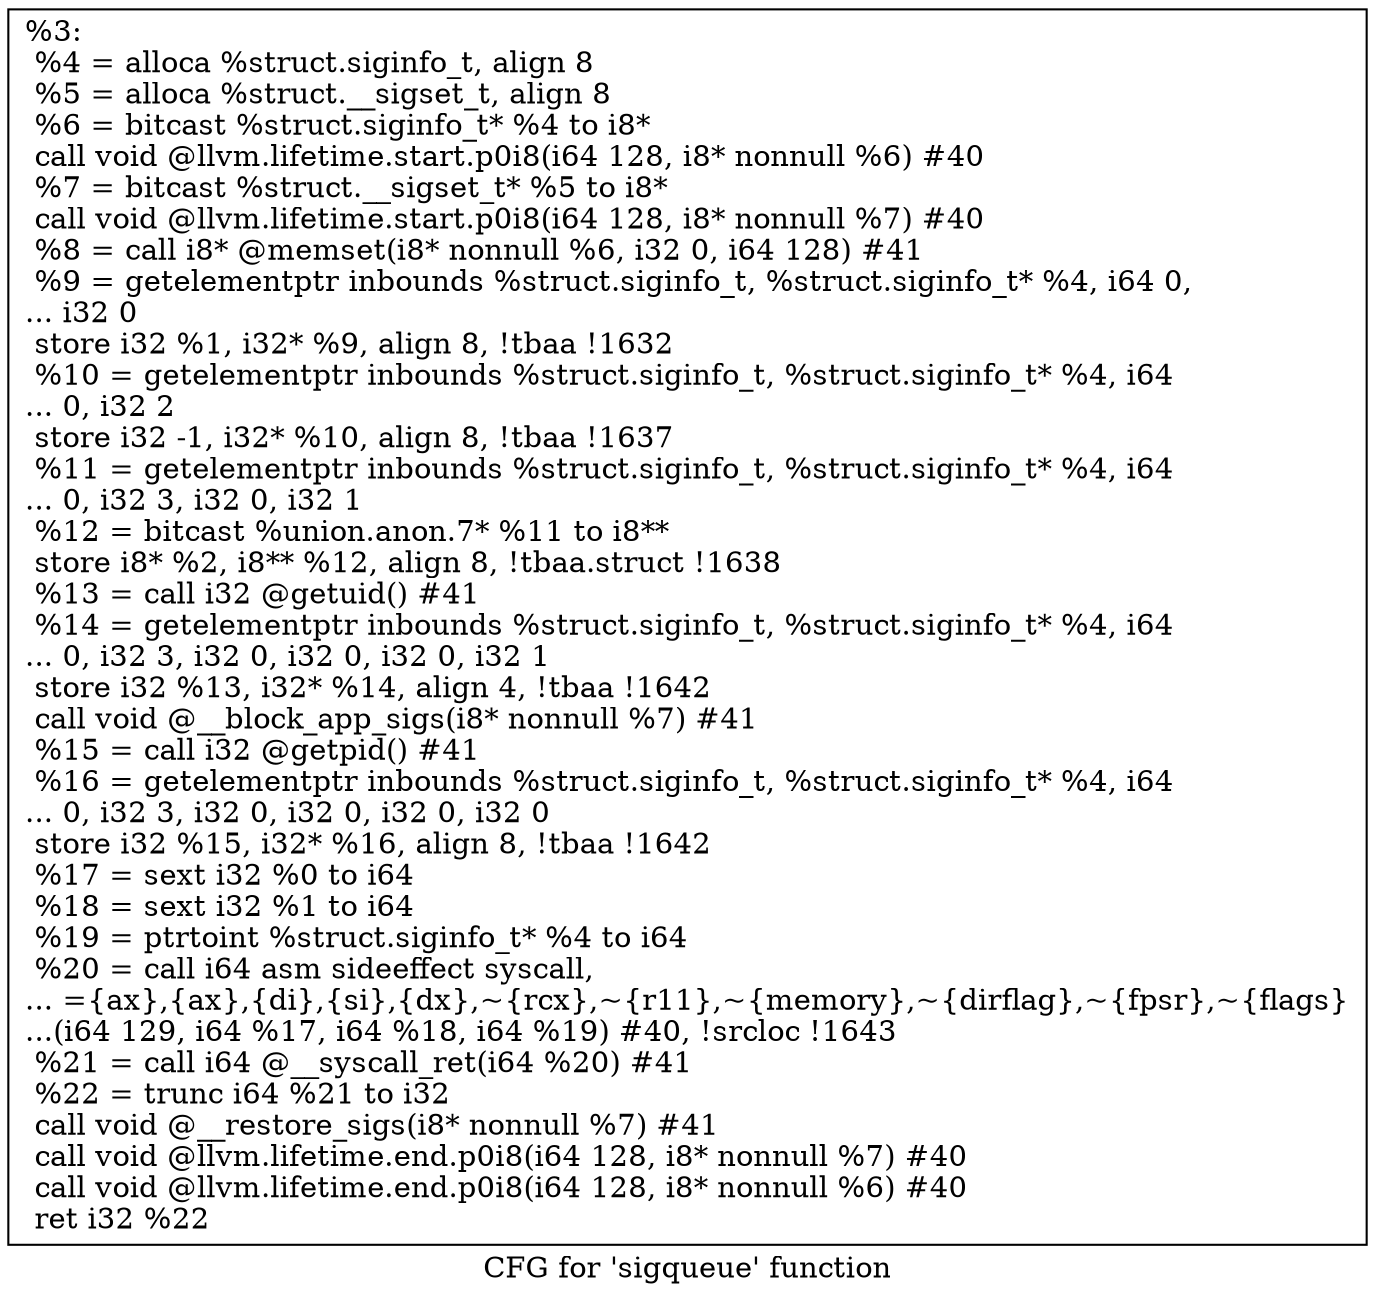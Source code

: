 digraph "CFG for 'sigqueue' function" {
	label="CFG for 'sigqueue' function";

	Node0x1f96ff0 [shape=record,label="{%3:\l  %4 = alloca %struct.siginfo_t, align 8\l  %5 = alloca %struct.__sigset_t, align 8\l  %6 = bitcast %struct.siginfo_t* %4 to i8*\l  call void @llvm.lifetime.start.p0i8(i64 128, i8* nonnull %6) #40\l  %7 = bitcast %struct.__sigset_t* %5 to i8*\l  call void @llvm.lifetime.start.p0i8(i64 128, i8* nonnull %7) #40\l  %8 = call i8* @memset(i8* nonnull %6, i32 0, i64 128) #41\l  %9 = getelementptr inbounds %struct.siginfo_t, %struct.siginfo_t* %4, i64 0,\l... i32 0\l  store i32 %1, i32* %9, align 8, !tbaa !1632\l  %10 = getelementptr inbounds %struct.siginfo_t, %struct.siginfo_t* %4, i64\l... 0, i32 2\l  store i32 -1, i32* %10, align 8, !tbaa !1637\l  %11 = getelementptr inbounds %struct.siginfo_t, %struct.siginfo_t* %4, i64\l... 0, i32 3, i32 0, i32 1\l  %12 = bitcast %union.anon.7* %11 to i8**\l  store i8* %2, i8** %12, align 8, !tbaa.struct !1638\l  %13 = call i32 @getuid() #41\l  %14 = getelementptr inbounds %struct.siginfo_t, %struct.siginfo_t* %4, i64\l... 0, i32 3, i32 0, i32 0, i32 0, i32 1\l  store i32 %13, i32* %14, align 4, !tbaa !1642\l  call void @__block_app_sigs(i8* nonnull %7) #41\l  %15 = call i32 @getpid() #41\l  %16 = getelementptr inbounds %struct.siginfo_t, %struct.siginfo_t* %4, i64\l... 0, i32 3, i32 0, i32 0, i32 0, i32 0\l  store i32 %15, i32* %16, align 8, !tbaa !1642\l  %17 = sext i32 %0 to i64\l  %18 = sext i32 %1 to i64\l  %19 = ptrtoint %struct.siginfo_t* %4 to i64\l  %20 = call i64 asm sideeffect syscall,\l... =\{ax\},\{ax\},\{di\},\{si\},\{dx\},~\{rcx\},~\{r11\},~\{memory\},~\{dirflag\},~\{fpsr\},~\{flags\}\l...(i64 129, i64 %17, i64 %18, i64 %19) #40, !srcloc !1643\l  %21 = call i64 @__syscall_ret(i64 %20) #41\l  %22 = trunc i64 %21 to i32\l  call void @__restore_sigs(i8* nonnull %7) #41\l  call void @llvm.lifetime.end.p0i8(i64 128, i8* nonnull %7) #40\l  call void @llvm.lifetime.end.p0i8(i64 128, i8* nonnull %6) #40\l  ret i32 %22\l}"];
}
